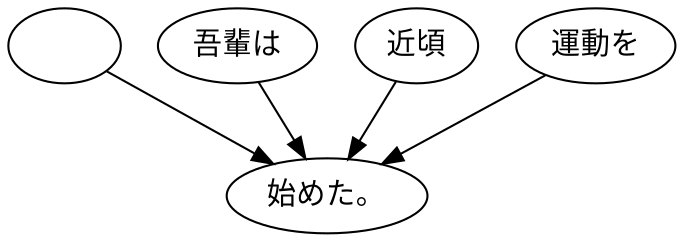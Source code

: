 digraph graph3892 {
	node0 [label="　"];
	node1 [label="吾輩は"];
	node2 [label="近頃"];
	node3 [label="運動を"];
	node4 [label="始めた。"];
	node0 -> node4;
	node1 -> node4;
	node2 -> node4;
	node3 -> node4;
}
